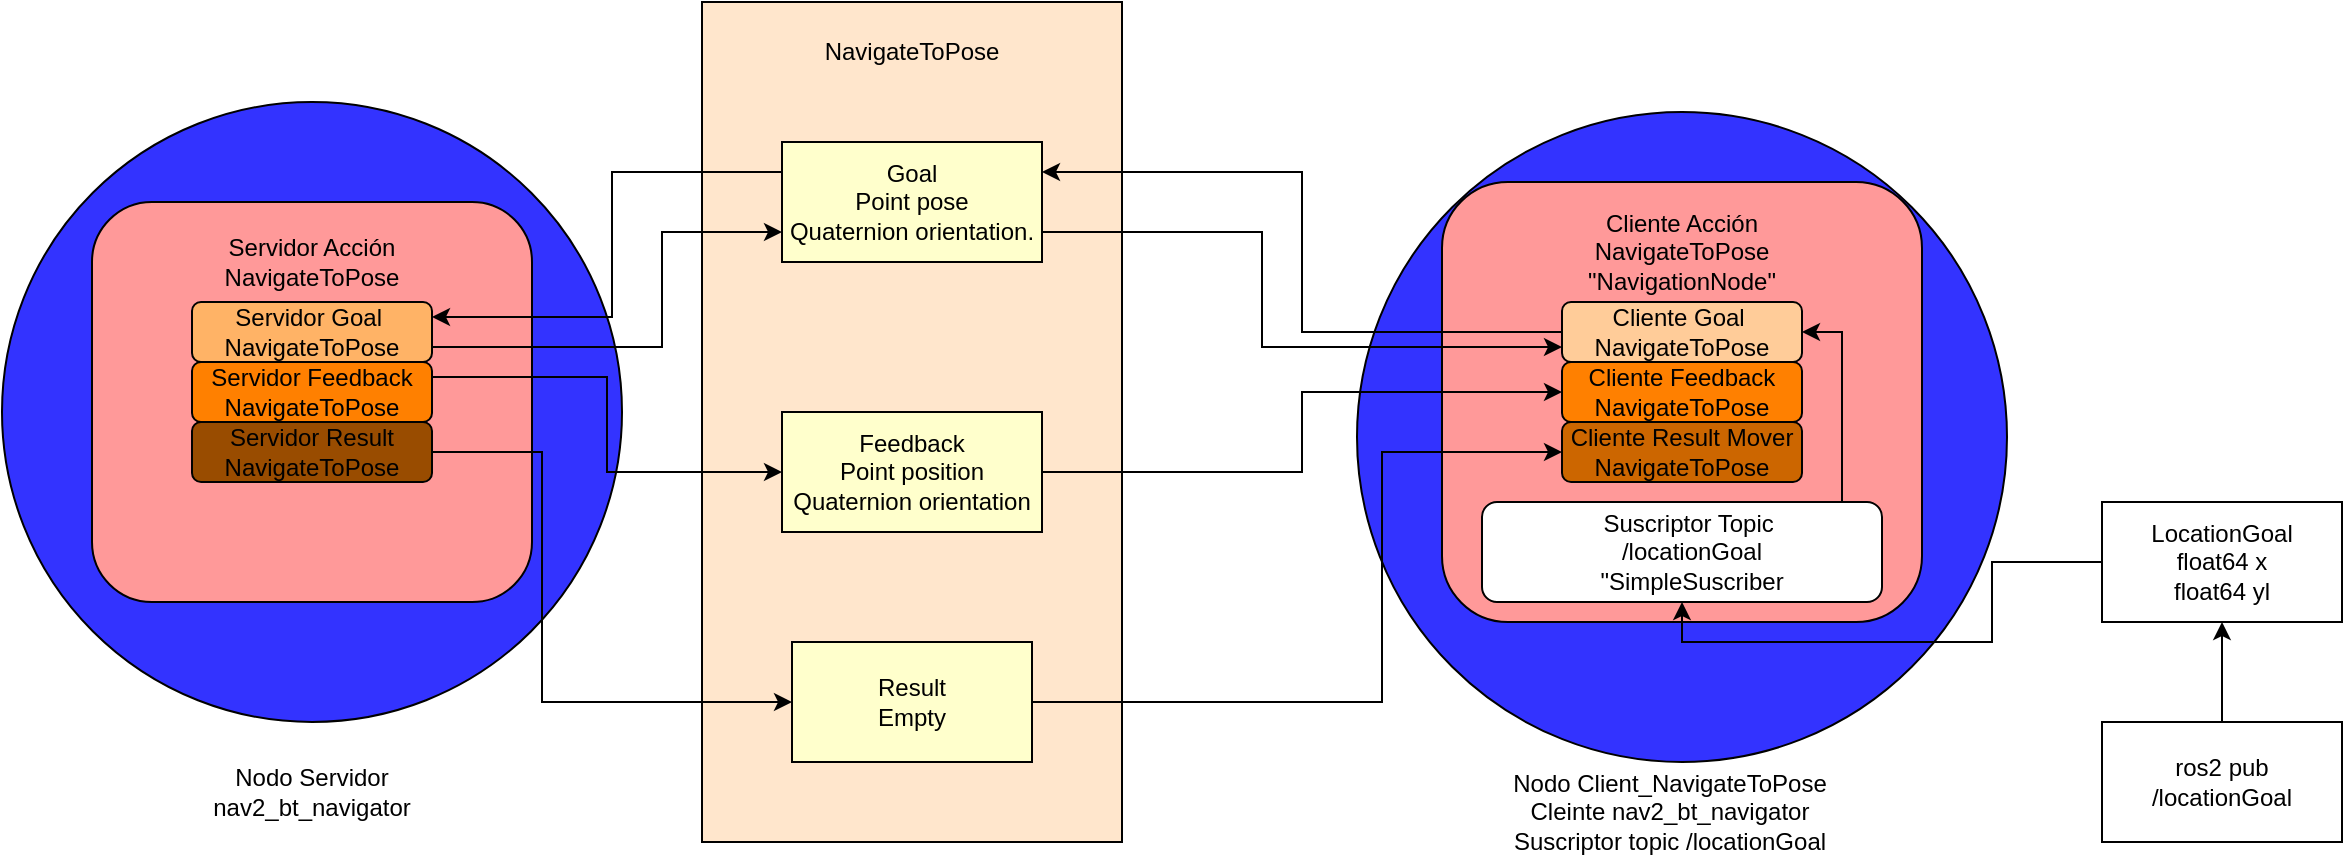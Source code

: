 <mxfile version="26.1.3">
  <diagram name="Pàgina-1" id="SzTLxzRPW-Rdil-6Vb05">
    <mxGraphModel dx="1362" dy="766" grid="1" gridSize="10" guides="1" tooltips="1" connect="1" arrows="1" fold="1" page="1" pageScale="1" pageWidth="827" pageHeight="1169" math="0" shadow="0">
      <root>
        <mxCell id="0" />
        <mxCell id="1" parent="0" />
        <mxCell id="3RDfhVt8bskDuzmoSG6A-1" value="" style="ellipse;whiteSpace=wrap;html=1;aspect=fixed;fillColor=#3333FF;" parent="1" vertex="1">
          <mxGeometry x="80" y="140" width="310" height="310" as="geometry" />
        </mxCell>
        <mxCell id="3RDfhVt8bskDuzmoSG6A-2" value="" style="ellipse;whiteSpace=wrap;html=1;aspect=fixed;fillColor=#3333FF;" parent="1" vertex="1">
          <mxGeometry x="757.5" y="145" width="325" height="325" as="geometry" />
        </mxCell>
        <mxCell id="3RDfhVt8bskDuzmoSG6A-3" value="&lt;div&gt;Nodo Servidor &lt;br&gt;&lt;/div&gt;&lt;div&gt;nav2_bt_navigator&lt;/div&gt;" style="text;html=1;align=center;verticalAlign=middle;whiteSpace=wrap;rounded=0;" parent="1" vertex="1">
          <mxGeometry x="205" y="470" width="60" height="30" as="geometry" />
        </mxCell>
        <mxCell id="3RDfhVt8bskDuzmoSG6A-4" value="&lt;div&gt;Nodo Client_NavigateToPose&lt;/div&gt;&lt;div&gt;Cleinte nav2_bt_navigator&lt;/div&gt;&lt;div&gt;Suscriptor topic /locationGoal&lt;/div&gt;" style="text;html=1;align=center;verticalAlign=middle;whiteSpace=wrap;rounded=0;" parent="1" vertex="1">
          <mxGeometry x="820" y="480" width="187.5" height="30" as="geometry" />
        </mxCell>
        <mxCell id="3RDfhVt8bskDuzmoSG6A-6" value="" style="rounded=0;whiteSpace=wrap;html=1;fillColor=#FFE6CC;" parent="1" vertex="1">
          <mxGeometry x="430" y="90" width="210" height="420" as="geometry" />
        </mxCell>
        <mxCell id="3RDfhVt8bskDuzmoSG6A-9" value="&lt;div&gt;Goal&lt;/div&gt;&lt;div&gt;Point pose&lt;/div&gt;&lt;div&gt;Quaternion orientation.&lt;/div&gt;" style="rounded=0;whiteSpace=wrap;html=1;fillColor=#FFFFCC;" parent="1" vertex="1">
          <mxGeometry x="470" y="160" width="130" height="60" as="geometry" />
        </mxCell>
        <mxCell id="3RDfhVt8bskDuzmoSG6A-10" value="&lt;div&gt;Feedback&lt;/div&gt;&lt;div&gt;Point position&lt;/div&gt;&lt;div&gt;Quaternion orientation&lt;/div&gt;" style="rounded=0;whiteSpace=wrap;html=1;fillColor=#FFFFCC;" parent="1" vertex="1">
          <mxGeometry x="470" y="295" width="130" height="60" as="geometry" />
        </mxCell>
        <mxCell id="3RDfhVt8bskDuzmoSG6A-11" value="&lt;div&gt;Result &lt;br&gt;&lt;/div&gt;&lt;div&gt;Empty&lt;/div&gt;" style="rounded=0;whiteSpace=wrap;html=1;fillColor=#FFFFCC;" parent="1" vertex="1">
          <mxGeometry x="475" y="410" width="120" height="60" as="geometry" />
        </mxCell>
        <mxCell id="dSU9-pVqSGeNpWOx_DCM-7" value="" style="rounded=1;whiteSpace=wrap;html=1;fillColor=#FF9999;" parent="1" vertex="1">
          <mxGeometry x="125" y="190" width="220" height="200" as="geometry" />
        </mxCell>
        <mxCell id="dSU9-pVqSGeNpWOx_DCM-8" value="&lt;div&gt;Servidor Acción&lt;/div&gt;&lt;div&gt;NavigateToPose&lt;/div&gt;" style="text;html=1;align=center;verticalAlign=middle;whiteSpace=wrap;rounded=0;" parent="1" vertex="1">
          <mxGeometry x="170" y="200" width="130" height="40" as="geometry" />
        </mxCell>
        <mxCell id="dSU9-pVqSGeNpWOx_DCM-9" value="" style="rounded=1;whiteSpace=wrap;html=1;fillColor=#FF9999;" parent="1" vertex="1">
          <mxGeometry x="800" y="180" width="240" height="220" as="geometry" />
        </mxCell>
        <mxCell id="dSU9-pVqSGeNpWOx_DCM-10" value="&lt;div&gt;Cliente Acción&lt;/div&gt;&lt;div&gt;NavigateToPose&lt;/div&gt;&lt;div&gt;&quot;NavigationNode&quot;&lt;/div&gt;" style="text;html=1;align=center;verticalAlign=middle;whiteSpace=wrap;rounded=0;" parent="1" vertex="1">
          <mxGeometry x="885" y="200" width="70" height="30" as="geometry" />
        </mxCell>
        <mxCell id="dSU9-pVqSGeNpWOx_DCM-20" style="edgeStyle=orthogonalEdgeStyle;rounded=0;orthogonalLoop=1;jettySize=auto;html=1;exitX=1;exitY=0.75;exitDx=0;exitDy=0;entryX=0;entryY=0.75;entryDx=0;entryDy=0;" parent="1" source="dSU9-pVqSGeNpWOx_DCM-12" target="3RDfhVt8bskDuzmoSG6A-9" edge="1">
          <mxGeometry relative="1" as="geometry">
            <Array as="points">
              <mxPoint x="410" y="263" />
              <mxPoint x="410" y="205" />
            </Array>
          </mxGeometry>
        </mxCell>
        <mxCell id="dSU9-pVqSGeNpWOx_DCM-12" value="&lt;div&gt;Servidor Goal&amp;nbsp;&lt;/div&gt;&lt;div&gt;NavigateToPose&lt;/div&gt;" style="rounded=1;whiteSpace=wrap;html=1;fillColor=#FFB366;" parent="1" vertex="1">
          <mxGeometry x="175" y="240" width="120" height="30" as="geometry" />
        </mxCell>
        <mxCell id="dSU9-pVqSGeNpWOx_DCM-22" style="edgeStyle=orthogonalEdgeStyle;rounded=0;orthogonalLoop=1;jettySize=auto;html=1;exitX=1;exitY=0.25;exitDx=0;exitDy=0;" parent="1" source="dSU9-pVqSGeNpWOx_DCM-13" target="3RDfhVt8bskDuzmoSG6A-10" edge="1">
          <mxGeometry relative="1" as="geometry" />
        </mxCell>
        <mxCell id="dSU9-pVqSGeNpWOx_DCM-13" value="Servidor Feedback NavigateToPose" style="rounded=1;whiteSpace=wrap;html=1;fillColor=#FF8000;" parent="1" vertex="1">
          <mxGeometry x="175" y="270" width="120" height="30" as="geometry" />
        </mxCell>
        <mxCell id="dSU9-pVqSGeNpWOx_DCM-25" style="edgeStyle=orthogonalEdgeStyle;rounded=0;orthogonalLoop=1;jettySize=auto;html=1;exitX=1;exitY=0.5;exitDx=0;exitDy=0;entryX=0;entryY=0.5;entryDx=0;entryDy=0;" parent="1" source="dSU9-pVqSGeNpWOx_DCM-14" target="3RDfhVt8bskDuzmoSG6A-11" edge="1">
          <mxGeometry relative="1" as="geometry">
            <Array as="points">
              <mxPoint x="350" y="315" />
              <mxPoint x="350" y="440" />
            </Array>
          </mxGeometry>
        </mxCell>
        <mxCell id="dSU9-pVqSGeNpWOx_DCM-14" value="Servidor Result NavigateToPose" style="rounded=1;whiteSpace=wrap;html=1;fillColor=#994C00;" parent="1" vertex="1">
          <mxGeometry x="175" y="300" width="120" height="30" as="geometry" />
        </mxCell>
        <mxCell id="dSU9-pVqSGeNpWOx_DCM-18" style="edgeStyle=orthogonalEdgeStyle;rounded=0;orthogonalLoop=1;jettySize=auto;html=1;entryX=1;entryY=0.25;entryDx=0;entryDy=0;" parent="1" source="dSU9-pVqSGeNpWOx_DCM-15" target="3RDfhVt8bskDuzmoSG6A-9" edge="1">
          <mxGeometry relative="1" as="geometry" />
        </mxCell>
        <mxCell id="dSU9-pVqSGeNpWOx_DCM-15" value="&lt;div&gt;Cliente Goal&amp;nbsp;&lt;/div&gt;&lt;div&gt;NavigateToPose&lt;/div&gt;" style="rounded=1;whiteSpace=wrap;html=1;fillColor=#FFCC99;" parent="1" vertex="1">
          <mxGeometry x="860" y="240" width="120" height="30" as="geometry" />
        </mxCell>
        <mxCell id="dSU9-pVqSGeNpWOx_DCM-16" value="Cliente Feedback NavigateToPose" style="rounded=1;whiteSpace=wrap;html=1;fillColor=#FF8000;" parent="1" vertex="1">
          <mxGeometry x="860" y="270" width="120" height="30" as="geometry" />
        </mxCell>
        <mxCell id="dSU9-pVqSGeNpWOx_DCM-17" value="Cliente Result Mover NavigateToPose" style="rounded=1;whiteSpace=wrap;html=1;fillColor=#CC6600;" parent="1" vertex="1">
          <mxGeometry x="860" y="300" width="120" height="30" as="geometry" />
        </mxCell>
        <mxCell id="dSU9-pVqSGeNpWOx_DCM-23" style="edgeStyle=orthogonalEdgeStyle;rounded=0;orthogonalLoop=1;jettySize=auto;html=1;entryX=0;entryY=0.5;entryDx=0;entryDy=0;" parent="1" source="3RDfhVt8bskDuzmoSG6A-10" target="dSU9-pVqSGeNpWOx_DCM-16" edge="1">
          <mxGeometry relative="1" as="geometry" />
        </mxCell>
        <mxCell id="dSU9-pVqSGeNpWOx_DCM-21" style="edgeStyle=orthogonalEdgeStyle;rounded=0;orthogonalLoop=1;jettySize=auto;html=1;exitX=1;exitY=0.75;exitDx=0;exitDy=0;entryX=0;entryY=0.75;entryDx=0;entryDy=0;" parent="1" source="3RDfhVt8bskDuzmoSG6A-9" target="dSU9-pVqSGeNpWOx_DCM-15" edge="1">
          <mxGeometry relative="1" as="geometry">
            <Array as="points">
              <mxPoint x="710" y="205" />
              <mxPoint x="710" y="263" />
            </Array>
          </mxGeometry>
        </mxCell>
        <mxCell id="dSU9-pVqSGeNpWOx_DCM-19" style="edgeStyle=orthogonalEdgeStyle;rounded=0;orthogonalLoop=1;jettySize=auto;html=1;exitX=0;exitY=0.25;exitDx=0;exitDy=0;entryX=1;entryY=0.25;entryDx=0;entryDy=0;" parent="1" source="3RDfhVt8bskDuzmoSG6A-9" target="dSU9-pVqSGeNpWOx_DCM-12" edge="1">
          <mxGeometry relative="1" as="geometry">
            <Array as="points">
              <mxPoint x="385" y="175" />
              <mxPoint x="385" y="248" />
            </Array>
          </mxGeometry>
        </mxCell>
        <mxCell id="dSU9-pVqSGeNpWOx_DCM-26" style="edgeStyle=orthogonalEdgeStyle;rounded=0;orthogonalLoop=1;jettySize=auto;html=1;exitX=1;exitY=0.5;exitDx=0;exitDy=0;entryX=0;entryY=0.5;entryDx=0;entryDy=0;" parent="1" source="3RDfhVt8bskDuzmoSG6A-11" target="dSU9-pVqSGeNpWOx_DCM-17" edge="1">
          <mxGeometry relative="1" as="geometry">
            <Array as="points">
              <mxPoint x="770" y="440" />
              <mxPoint x="770" y="315" />
            </Array>
          </mxGeometry>
        </mxCell>
        <mxCell id="pN68juXsijFRG16aL81g-8" style="edgeStyle=orthogonalEdgeStyle;rounded=0;orthogonalLoop=1;jettySize=auto;html=1;entryX=1;entryY=0.5;entryDx=0;entryDy=0;" edge="1" parent="1" source="pN68juXsijFRG16aL81g-1" target="dSU9-pVqSGeNpWOx_DCM-15">
          <mxGeometry relative="1" as="geometry">
            <Array as="points">
              <mxPoint x="1000" y="255" />
            </Array>
          </mxGeometry>
        </mxCell>
        <mxCell id="pN68juXsijFRG16aL81g-1" value="" style="rounded=1;whiteSpace=wrap;html=1;" vertex="1" parent="1">
          <mxGeometry x="820" y="340" width="200" height="50" as="geometry" />
        </mxCell>
        <mxCell id="pN68juXsijFRG16aL81g-3" value="&lt;div&gt;Suscriptor Topic&amp;nbsp;&lt;/div&gt;&lt;div&gt;/locationGoal&lt;/div&gt;&lt;div&gt;&quot;SimpleSuscriber&lt;/div&gt;" style="text;html=1;align=center;verticalAlign=middle;whiteSpace=wrap;rounded=0;" vertex="1" parent="1">
          <mxGeometry x="850" y="350" width="150" height="30" as="geometry" />
        </mxCell>
        <mxCell id="pN68juXsijFRG16aL81g-7" style="edgeStyle=orthogonalEdgeStyle;rounded=0;orthogonalLoop=1;jettySize=auto;html=1;entryX=0.5;entryY=1;entryDx=0;entryDy=0;" edge="1" parent="1" source="pN68juXsijFRG16aL81g-4" target="pN68juXsijFRG16aL81g-1">
          <mxGeometry relative="1" as="geometry" />
        </mxCell>
        <mxCell id="pN68juXsijFRG16aL81g-4" value="&lt;div&gt;LocationGoal&lt;/div&gt;&lt;div&gt;float64 x&lt;/div&gt;&lt;div&gt;float64 yl&lt;/div&gt;" style="rounded=0;whiteSpace=wrap;html=1;" vertex="1" parent="1">
          <mxGeometry x="1130" y="340" width="120" height="60" as="geometry" />
        </mxCell>
        <mxCell id="pN68juXsijFRG16aL81g-9" value="NavigateToPose" style="text;html=1;align=center;verticalAlign=middle;whiteSpace=wrap;rounded=0;" vertex="1" parent="1">
          <mxGeometry x="505" y="100" width="60" height="30" as="geometry" />
        </mxCell>
        <mxCell id="pN68juXsijFRG16aL81g-11" value="" style="edgeStyle=orthogonalEdgeStyle;rounded=0;orthogonalLoop=1;jettySize=auto;html=1;" edge="1" parent="1" source="pN68juXsijFRG16aL81g-10" target="pN68juXsijFRG16aL81g-4">
          <mxGeometry relative="1" as="geometry" />
        </mxCell>
        <mxCell id="pN68juXsijFRG16aL81g-10" value="ros2 pub /locationGoal" style="rounded=0;whiteSpace=wrap;html=1;" vertex="1" parent="1">
          <mxGeometry x="1130" y="450" width="120" height="60" as="geometry" />
        </mxCell>
      </root>
    </mxGraphModel>
  </diagram>
</mxfile>
